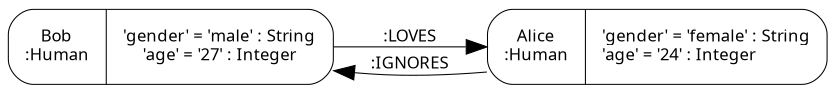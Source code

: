 digraph Neo {
  rankdir = LR;
  node [
    fontsize = "8"
    shape = "Mrecord"
    fontname = "Noto Sans"
    penwidth = 0.5
  ]
  edge [
    fontname = "Noto Sans"
    fontsize = "8"
    penwidth = 0.5
  ]
  N1 [
    label = "{Bob\n:Human|'gender' = 'male' : String\l'age' = '27' : Integer}"
  ]
  N2 [
    label = "{Alice\n:Human|'gender' = 'female' : String\l'age' = '24' : Integer\l}"
  ]
  N1 -> N2 [
    label = ":LOVES\n"
  ]
  N2 -> N1 [
    label = ":IGNORES\n"
  ]
}
